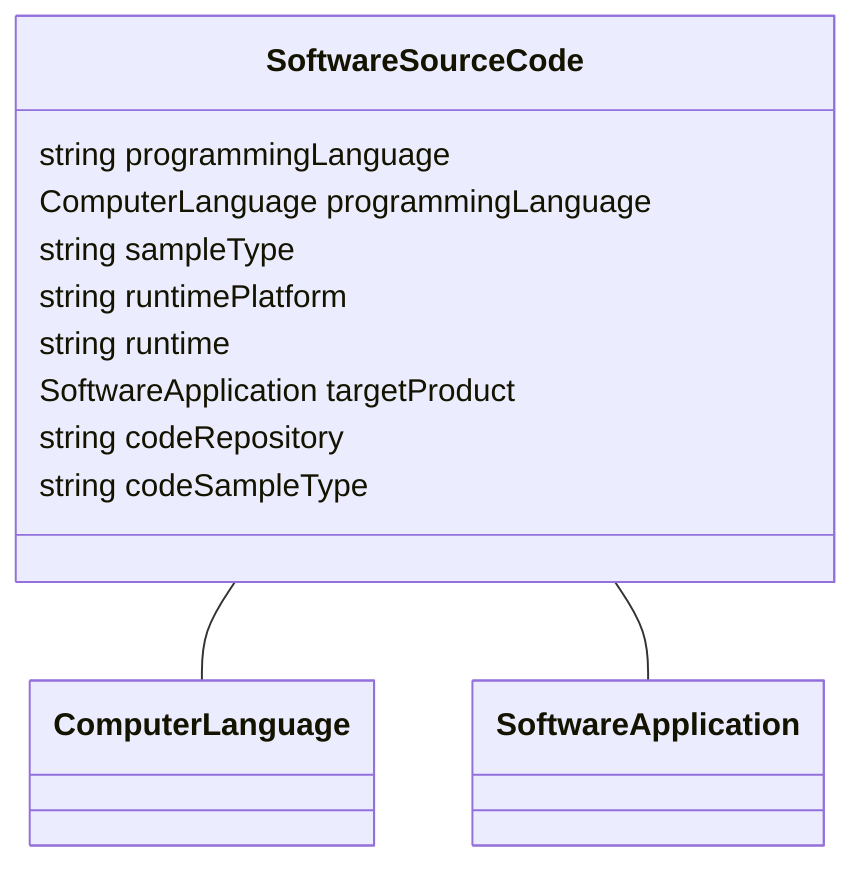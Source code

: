 classDiagram
  SoftwareSourceCode -- ComputerLanguage
  SoftwareSourceCode -- SoftwareApplication


class SoftwareSourceCode {

  string programmingLanguage
  ComputerLanguage programmingLanguage
  string sampleType
  string runtimePlatform
  string runtime
  SoftwareApplication targetProduct
  string codeRepository
  string codeSampleType

 }